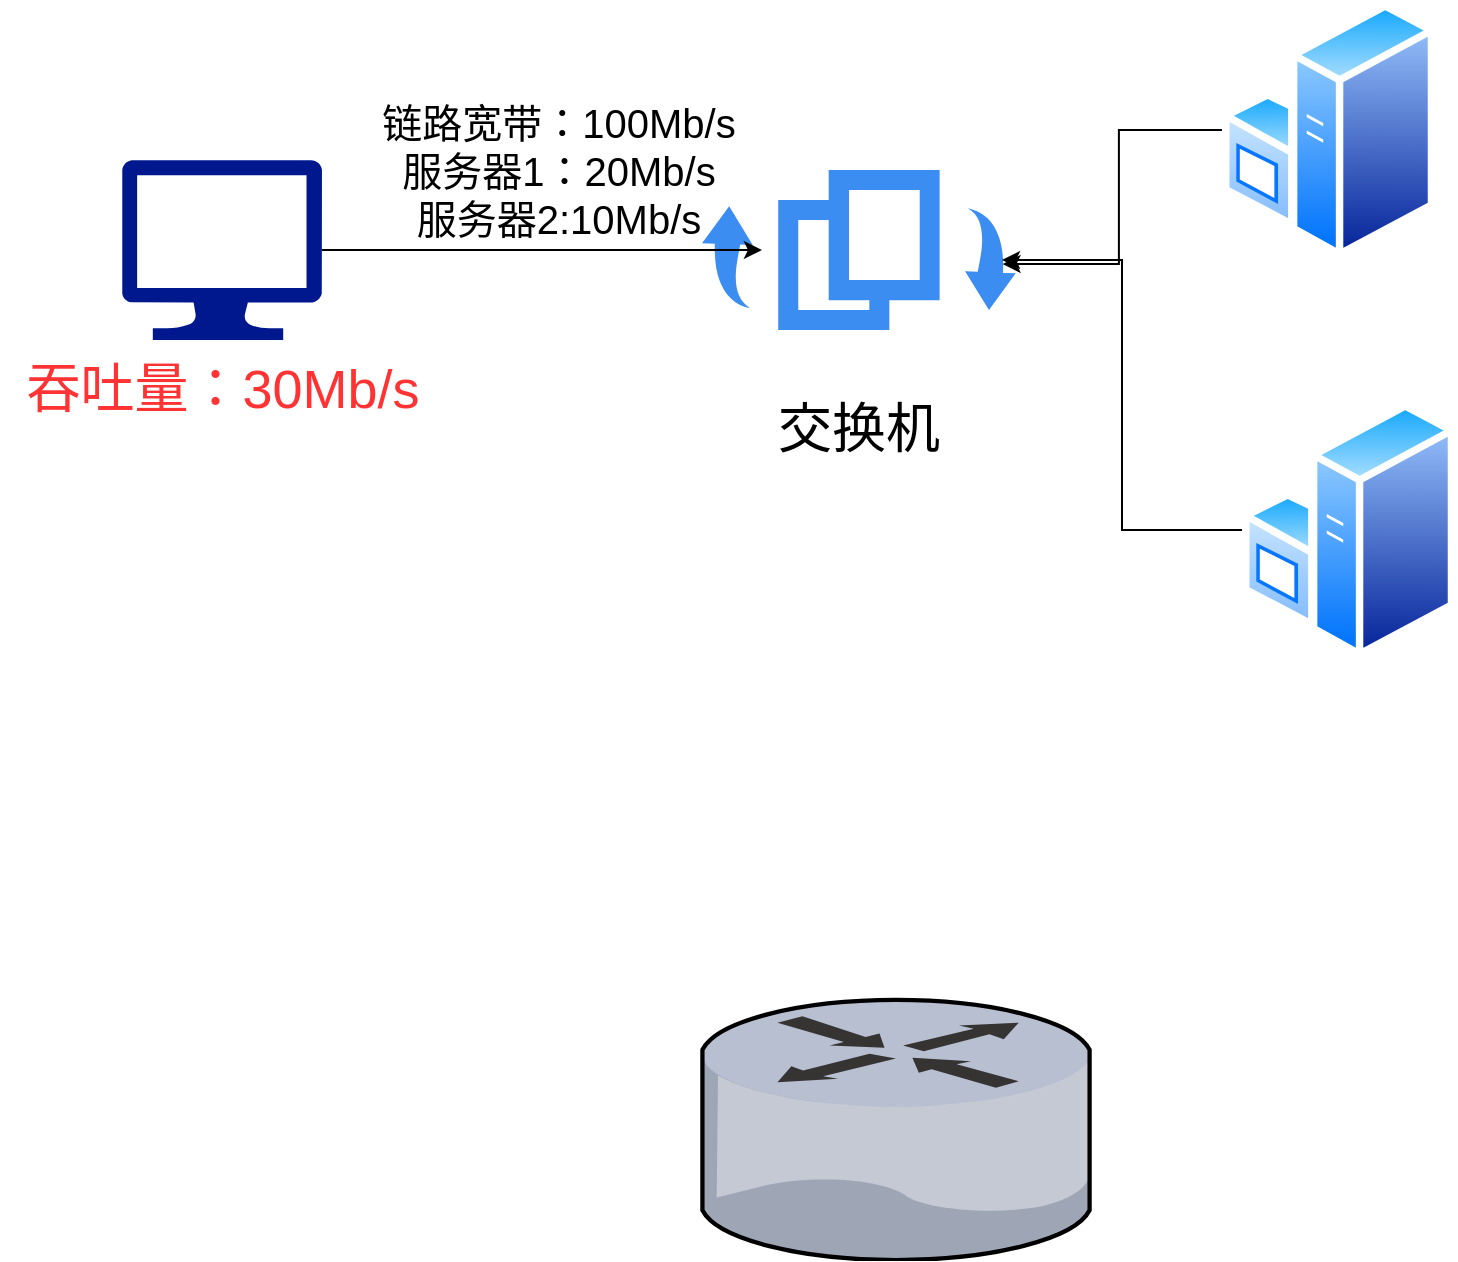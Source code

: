 <mxfile version="22.1.20" type="device">
  <diagram name="第 1 页" id="jmz5JRFogpYoxeglr3Nw">
    <mxGraphModel dx="2240" dy="785" grid="1" gridSize="10" guides="1" tooltips="1" connect="1" arrows="1" fold="1" page="1" pageScale="1" pageWidth="827" pageHeight="1169" math="0" shadow="0">
      <root>
        <mxCell id="0" />
        <mxCell id="1" parent="0" />
        <mxCell id="hU3DmQA9AgJyeoPtGKpZ-1" value="" style="sketch=0;aspect=fixed;pointerEvents=1;shadow=0;dashed=0;html=1;strokeColor=none;labelPosition=center;verticalLabelPosition=bottom;verticalAlign=top;align=center;fillColor=#00188D;shape=mxgraph.azure.computer" vertex="1" parent="1">
          <mxGeometry x="30" y="220" width="99.99" height="90" as="geometry" />
        </mxCell>
        <mxCell id="hU3DmQA9AgJyeoPtGKpZ-2" value="" style="sketch=0;html=1;aspect=fixed;strokeColor=none;shadow=0;fillColor=#3B8DF1;verticalAlign=top;labelPosition=center;verticalLabelPosition=bottom;shape=mxgraph.gcp2.swap" vertex="1" parent="1">
          <mxGeometry x="320" y="225" width="156.86" height="80" as="geometry" />
        </mxCell>
        <mxCell id="hU3DmQA9AgJyeoPtGKpZ-3" value="&lt;font style=&quot;font-size: 27px;&quot;&gt;交换机&lt;/font&gt;" style="text;html=1;align=center;verticalAlign=middle;resizable=0;points=[];autosize=1;strokeColor=none;fillColor=none;" vertex="1" parent="1">
          <mxGeometry x="348.43" y="330" width="100" height="50" as="geometry" />
        </mxCell>
        <mxCell id="hU3DmQA9AgJyeoPtGKpZ-7" value="" style="image;aspect=fixed;perimeter=ellipsePerimeter;html=1;align=center;shadow=0;dashed=0;spacingTop=3;image=img/lib/active_directory/windows_server.svg;" vertex="1" parent="1">
          <mxGeometry x="580" y="140" width="106.6" height="130" as="geometry" />
        </mxCell>
        <mxCell id="hU3DmQA9AgJyeoPtGKpZ-11" style="edgeStyle=orthogonalEdgeStyle;rounded=0;orthogonalLoop=1;jettySize=auto;html=1;" edge="1" parent="1" source="hU3DmQA9AgJyeoPtGKpZ-8">
          <mxGeometry relative="1" as="geometry">
            <mxPoint x="470" y="270" as="targetPoint" />
            <Array as="points">
              <mxPoint x="530" y="405" />
              <mxPoint x="530" y="270" />
            </Array>
          </mxGeometry>
        </mxCell>
        <mxCell id="hU3DmQA9AgJyeoPtGKpZ-8" value="" style="image;aspect=fixed;perimeter=ellipsePerimeter;html=1;align=center;shadow=0;dashed=0;spacingTop=3;image=img/lib/active_directory/windows_server.svg;" vertex="1" parent="1">
          <mxGeometry x="590" y="340" width="106.6" height="130" as="geometry" />
        </mxCell>
        <mxCell id="hU3DmQA9AgJyeoPtGKpZ-9" style="edgeStyle=orthogonalEdgeStyle;rounded=0;orthogonalLoop=1;jettySize=auto;html=1;entryX=0.958;entryY=0.588;entryDx=0;entryDy=0;entryPerimeter=0;" edge="1" parent="1" source="hU3DmQA9AgJyeoPtGKpZ-7" target="hU3DmQA9AgJyeoPtGKpZ-2">
          <mxGeometry relative="1" as="geometry" />
        </mxCell>
        <mxCell id="hU3DmQA9AgJyeoPtGKpZ-13" style="edgeStyle=orthogonalEdgeStyle;rounded=0;orthogonalLoop=1;jettySize=auto;html=1;entryX=0.191;entryY=0.5;entryDx=0;entryDy=0;entryPerimeter=0;" edge="1" parent="1" source="hU3DmQA9AgJyeoPtGKpZ-1" target="hU3DmQA9AgJyeoPtGKpZ-2">
          <mxGeometry relative="1" as="geometry" />
        </mxCell>
        <mxCell id="hU3DmQA9AgJyeoPtGKpZ-14" value="&lt;font style=&quot;font-size: 20px;&quot;&gt;链路宽带：100Mb/s&lt;br&gt;服务器1：20Mb/s&lt;br&gt;服务器2:10Mb/s&lt;/font&gt;" style="text;html=1;align=center;verticalAlign=middle;resizable=0;points=[];autosize=1;strokeColor=none;fillColor=none;" vertex="1" parent="1">
          <mxGeometry x="148.43" y="180" width="200" height="90" as="geometry" />
        </mxCell>
        <mxCell id="hU3DmQA9AgJyeoPtGKpZ-15" value="&lt;font color=&quot;#ff3333&quot; style=&quot;font-size: 27px;&quot;&gt;吞吐量：30Mb/s&lt;/font&gt;" style="text;html=1;align=center;verticalAlign=middle;resizable=0;points=[];autosize=1;strokeColor=none;fillColor=none;" vertex="1" parent="1">
          <mxGeometry x="-30.01" y="310" width="220" height="50" as="geometry" />
        </mxCell>
        <mxCell id="hU3DmQA9AgJyeoPtGKpZ-16" value="" style="verticalLabelPosition=bottom;sketch=0;aspect=fixed;html=1;verticalAlign=top;strokeColor=none;align=center;outlineConnect=0;shape=mxgraph.citrix.router;" vertex="1" parent="1">
          <mxGeometry x="320" y="640" width="195.89" height="130" as="geometry" />
        </mxCell>
      </root>
    </mxGraphModel>
  </diagram>
</mxfile>
